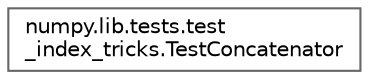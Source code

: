 digraph "Graphical Class Hierarchy"
{
 // LATEX_PDF_SIZE
  bgcolor="transparent";
  edge [fontname=Helvetica,fontsize=10,labelfontname=Helvetica,labelfontsize=10];
  node [fontname=Helvetica,fontsize=10,shape=box,height=0.2,width=0.4];
  rankdir="LR";
  Node0 [id="Node000000",label="numpy.lib.tests.test\l_index_tricks.TestConcatenator",height=0.2,width=0.4,color="grey40", fillcolor="white", style="filled",URL="$dc/d81/classnumpy_1_1lib_1_1tests_1_1test__index__tricks_1_1TestConcatenator.html",tooltip=" "];
}
